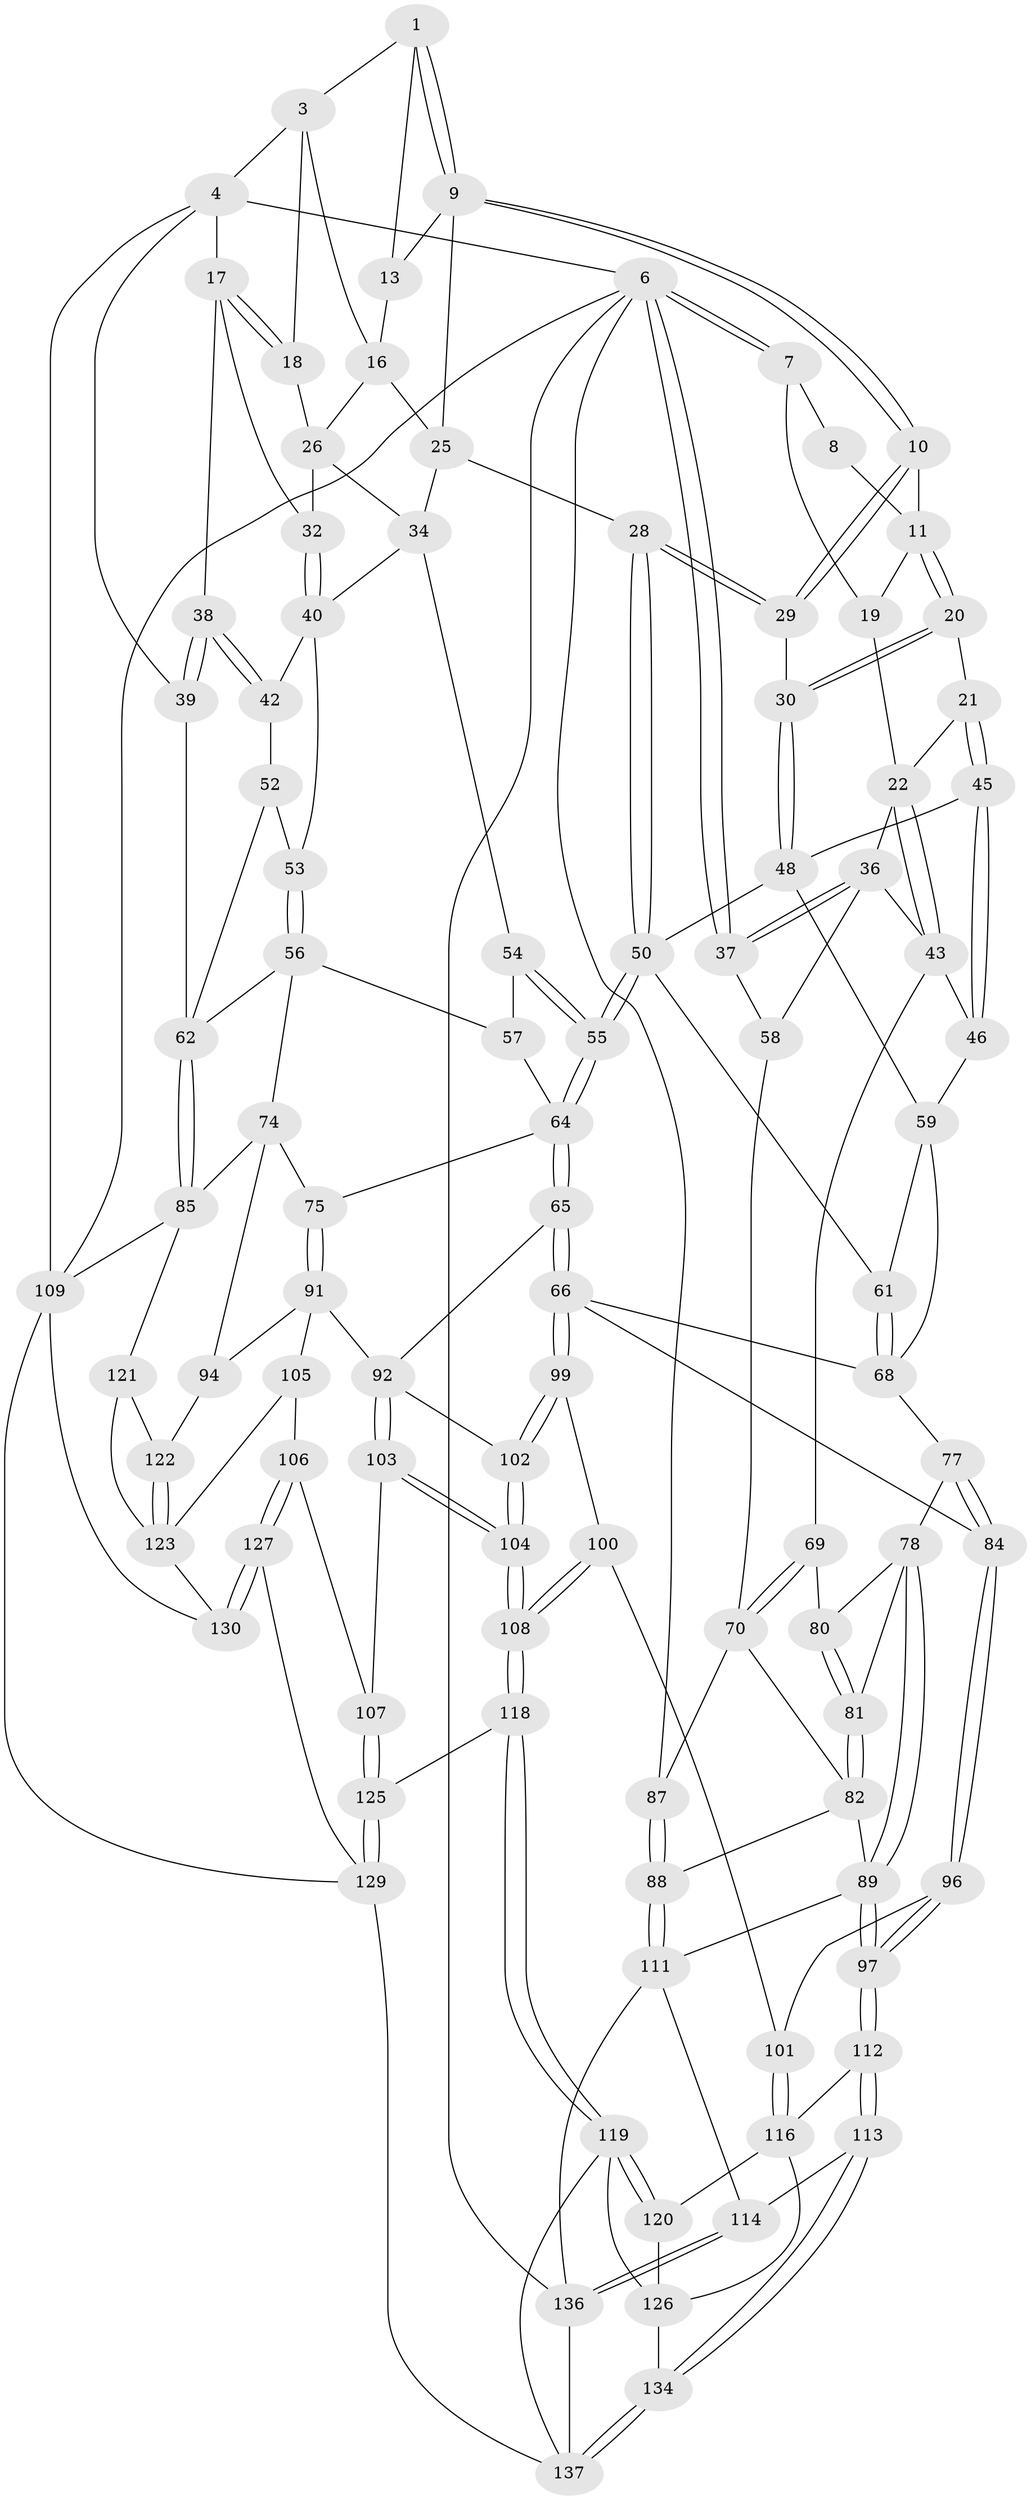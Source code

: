 // Generated by graph-tools (version 1.1) at 2025/24/03/03/25 07:24:40]
// undirected, 98 vertices, 226 edges
graph export_dot {
graph [start="1"]
  node [color=gray90,style=filled];
  1 [pos="+0.49522468077975434+0",super="+2"];
  3 [pos="+0.7656605283319927+0",super="+15"];
  4 [pos="+0.8334924853368354+0",super="+5"];
  6 [pos="+0+0",super="+98"];
  7 [pos="+0.029811750459918372+0"];
  8 [pos="+0.33878917949463094+0"];
  9 [pos="+0.49047654241867483+0.10048418953123539",super="+14"];
  10 [pos="+0.46370865965972785+0.11618325842687532"];
  11 [pos="+0.3666413864829232+0.062148588324170986",super="+12"];
  13 [pos="+0.630314319276565+0.0545103217171095"];
  16 [pos="+0.645390782587909+0.07451672217761225",super="+24"];
  17 [pos="+0.8448993138025754+0.12589788963333975",super="+31"];
  18 [pos="+0.7726831901361058+0.13890373644805962"];
  19 [pos="+0.20560908110610493+0.13142382579455675"];
  20 [pos="+0.29959084897310156+0.21936518666654045"];
  21 [pos="+0.29067659036813187+0.21874140784369217"];
  22 [pos="+0.22725220123098766+0.201273909996547",super="+23"];
  25 [pos="+0.5989206004051615+0.2566205409267195",super="+27"];
  26 [pos="+0.7329519843926171+0.16379923929835996",super="+33"];
  28 [pos="+0.5300313951305404+0.29399695972431544"];
  29 [pos="+0.4397597304018349+0.19978502845314736"];
  30 [pos="+0.30417121867639635+0.22173401959833944"];
  32 [pos="+0.8562398896489628+0.20063905417156977"];
  34 [pos="+0.7385367170255318+0.297230650742364",super="+35"];
  36 [pos="+0.08068495791406276+0.16618739950150221",super="+44"];
  37 [pos="+0+0"];
  38 [pos="+1+0.17352192515742973"];
  39 [pos="+1+0.16387436666330868"];
  40 [pos="+0.8552945308363765+0.21201158679876522",super="+41"];
  42 [pos="+0.90456539074178+0.30042684654266727"];
  43 [pos="+0.11576957004443762+0.35902663724440576",super="+47"];
  45 [pos="+0.2627939891656009+0.31988432054144367"];
  46 [pos="+0.17631285257863746+0.4337198306783799"];
  48 [pos="+0.34218015135483704+0.29983170495728195",super="+49"];
  50 [pos="+0.5069972754049116+0.3456980005818989",super="+51"];
  52 [pos="+0.8810113693799252+0.36123343636769467"];
  53 [pos="+0.8097861430402691+0.38440412898480575"];
  54 [pos="+0.6646899425009359+0.3928779208421174"];
  55 [pos="+0.5899407027506061+0.460016585453796"];
  56 [pos="+0.7903365041544094+0.4358622183655968",super="+72"];
  57 [pos="+0.7888377071681649+0.43623267939703614"];
  58 [pos="+0+0.28983710205263924"];
  59 [pos="+0.2855203858483327+0.4057573412709594",super="+60"];
  61 [pos="+0.39713883775175113+0.4511503188173426"];
  62 [pos="+1+0.46311467438711446",super="+63"];
  64 [pos="+0.6015392408619814+0.5385927808707464",super="+73"];
  65 [pos="+0.599427299974812+0.5430399946401803"];
  66 [pos="+0.46593315045897044+0.5895238970200288",super="+67"];
  68 [pos="+0.39779124587220044+0.49688359707739377",super="+76"];
  69 [pos="+0.1317751816045967+0.4547666168815511"];
  70 [pos="+0.09757023506027966+0.4846827869414602",super="+71"];
  74 [pos="+0.8376759746421087+0.5311129554662147",super="+86"];
  75 [pos="+0.7880409481414603+0.5807488670132461"];
  77 [pos="+0.26484122988497677+0.6052735751262616"];
  78 [pos="+0.25761089416075894+0.6054025175021053",super="+79"];
  80 [pos="+0.14705153468965826+0.48050941652928003"];
  81 [pos="+0.16578255855562227+0.6104188040083708"];
  82 [pos="+0.12382498423986506+0.6729072739115305",super="+83"];
  84 [pos="+0.2949053136537301+0.6320085283933893"];
  85 [pos="+1+0.5170809553521927",super="+110"];
  87 [pos="+0+0.7823126440327853"];
  88 [pos="+0+0.7734931987045688"];
  89 [pos="+0.14985319100812639+0.6934470401554335",super="+90"];
  91 [pos="+0.7807642687191287+0.596602802958543",super="+95"];
  92 [pos="+0.6552282323048956+0.6280798055209161",super="+93"];
  94 [pos="+0.8869498513859634+0.7079536042899157"];
  96 [pos="+0.3023506124092675+0.705801513159319"];
  97 [pos="+0.21160611274588137+0.7776557935731244"];
  99 [pos="+0.4654554507722628+0.5991887662417735"];
  100 [pos="+0.39178078185781595+0.6968104061298801"];
  101 [pos="+0.3631857520535629+0.7242997472988836"];
  102 [pos="+0.5284273049668776+0.7614429057826548"];
  103 [pos="+0.6953935487856108+0.7111745364549528"];
  104 [pos="+0.5288973635314232+0.7676322952478549"];
  105 [pos="+0.8050153044941029+0.7558370115246377"];
  106 [pos="+0.7956258797853163+0.7604021056153502"];
  107 [pos="+0.7446042398883262+0.7558384387819129"];
  108 [pos="+0.5233660403788449+0.7909675595001584"];
  109 [pos="+1+1",super="+131"];
  111 [pos="+0+0.7732975897203762",super="+115"];
  112 [pos="+0.21118537604194784+0.8055234280212615"];
  113 [pos="+0.1817076221111434+0.8552644248624016"];
  114 [pos="+0.18027004378550246+0.8558462846318908"];
  116 [pos="+0.3888485895333595+0.7886616617238152",super="+117"];
  118 [pos="+0.5149373380932551+0.8431660051600617"];
  119 [pos="+0.5148822628588355+0.8432037202867837",super="+135"];
  120 [pos="+0.40655167799445313+0.8069695302989137"];
  121 [pos="+1+0.7447187109119113"];
  122 [pos="+0.9516688666463635+0.7415730486699705"];
  123 [pos="+0.9545983067241585+0.8426334653462632",super="+124"];
  125 [pos="+0.6211281055495594+0.8675582302631205"];
  126 [pos="+0.3354245926809103+0.870645466957048",super="+133"];
  127 [pos="+0.7877170341061057+0.9086292372782675",super="+128"];
  129 [pos="+0.6955031986239907+0.9726721157356985",super="+139"];
  130 [pos="+0.995972705527732+0.9994618247200011",super="+132"];
  134 [pos="+0.3071712225834344+1"];
  136 [pos="+0.10745095854731247+0.9768620735613645",super="+138"];
  137 [pos="+0.2839346222933386+1",super="+140"];
  1 -- 9;
  1 -- 9;
  1 -- 3;
  1 -- 13;
  3 -- 4;
  3 -- 16;
  3 -- 18;
  4 -- 17;
  4 -- 109;
  4 -- 6;
  4 -- 39;
  6 -- 7;
  6 -- 7;
  6 -- 37;
  6 -- 37;
  6 -- 109;
  6 -- 87;
  6 -- 136;
  7 -- 8;
  7 -- 19;
  8 -- 11;
  9 -- 10;
  9 -- 10;
  9 -- 13;
  9 -- 25;
  10 -- 11;
  10 -- 29;
  10 -- 29;
  11 -- 20;
  11 -- 20;
  11 -- 19;
  13 -- 16;
  16 -- 25;
  16 -- 26;
  17 -- 18;
  17 -- 18;
  17 -- 32;
  17 -- 38;
  18 -- 26;
  19 -- 22;
  20 -- 21;
  20 -- 30;
  20 -- 30;
  21 -- 22;
  21 -- 45;
  21 -- 45;
  22 -- 43;
  22 -- 43;
  22 -- 36;
  25 -- 34;
  25 -- 28;
  26 -- 32;
  26 -- 34;
  28 -- 29;
  28 -- 29;
  28 -- 50;
  28 -- 50;
  29 -- 30;
  30 -- 48;
  30 -- 48;
  32 -- 40;
  32 -- 40;
  34 -- 54;
  34 -- 40;
  36 -- 37;
  36 -- 37;
  36 -- 58;
  36 -- 43;
  37 -- 58;
  38 -- 39;
  38 -- 39;
  38 -- 42;
  38 -- 42;
  39 -- 62;
  40 -- 42;
  40 -- 53;
  42 -- 52;
  43 -- 69;
  43 -- 46;
  45 -- 46;
  45 -- 46;
  45 -- 48;
  46 -- 59;
  48 -- 59;
  48 -- 50;
  50 -- 55;
  50 -- 55;
  50 -- 61;
  52 -- 53;
  52 -- 62;
  53 -- 56;
  53 -- 56;
  54 -- 55;
  54 -- 55;
  54 -- 57;
  55 -- 64;
  55 -- 64;
  56 -- 57;
  56 -- 74;
  56 -- 62;
  57 -- 64;
  58 -- 70;
  59 -- 61;
  59 -- 68;
  61 -- 68;
  61 -- 68;
  62 -- 85;
  62 -- 85;
  64 -- 65;
  64 -- 65;
  64 -- 75;
  65 -- 66;
  65 -- 66;
  65 -- 92;
  66 -- 99;
  66 -- 99;
  66 -- 68;
  66 -- 84;
  68 -- 77;
  69 -- 70;
  69 -- 70;
  69 -- 80;
  70 -- 87;
  70 -- 82;
  74 -- 75;
  74 -- 85;
  74 -- 94;
  75 -- 91;
  75 -- 91;
  77 -- 78;
  77 -- 84;
  77 -- 84;
  78 -- 89;
  78 -- 89;
  78 -- 80;
  78 -- 81;
  80 -- 81;
  80 -- 81;
  81 -- 82;
  81 -- 82;
  82 -- 88;
  82 -- 89;
  84 -- 96;
  84 -- 96;
  85 -- 121;
  85 -- 109;
  87 -- 88;
  87 -- 88;
  88 -- 111;
  88 -- 111;
  89 -- 97;
  89 -- 97;
  89 -- 111;
  91 -- 92;
  91 -- 105;
  91 -- 94;
  92 -- 103;
  92 -- 103;
  92 -- 102;
  94 -- 122;
  96 -- 97;
  96 -- 97;
  96 -- 101;
  97 -- 112;
  97 -- 112;
  99 -- 100;
  99 -- 102;
  99 -- 102;
  100 -- 101;
  100 -- 108;
  100 -- 108;
  101 -- 116;
  101 -- 116;
  102 -- 104;
  102 -- 104;
  103 -- 104;
  103 -- 104;
  103 -- 107;
  104 -- 108;
  104 -- 108;
  105 -- 106;
  105 -- 123;
  106 -- 107;
  106 -- 127;
  106 -- 127;
  107 -- 125;
  107 -- 125;
  108 -- 118;
  108 -- 118;
  109 -- 129;
  109 -- 130;
  111 -- 136;
  111 -- 114;
  112 -- 113;
  112 -- 113;
  112 -- 116;
  113 -- 114;
  113 -- 134;
  113 -- 134;
  114 -- 136;
  114 -- 136;
  116 -- 120;
  116 -- 126;
  118 -- 119;
  118 -- 119;
  118 -- 125;
  119 -- 120;
  119 -- 120;
  119 -- 137;
  119 -- 126;
  120 -- 126;
  121 -- 122;
  121 -- 123;
  122 -- 123;
  122 -- 123;
  123 -- 130;
  125 -- 129;
  125 -- 129;
  126 -- 134;
  127 -- 130 [weight=2];
  127 -- 130;
  127 -- 129;
  129 -- 137;
  134 -- 137;
  134 -- 137;
  136 -- 137;
}
